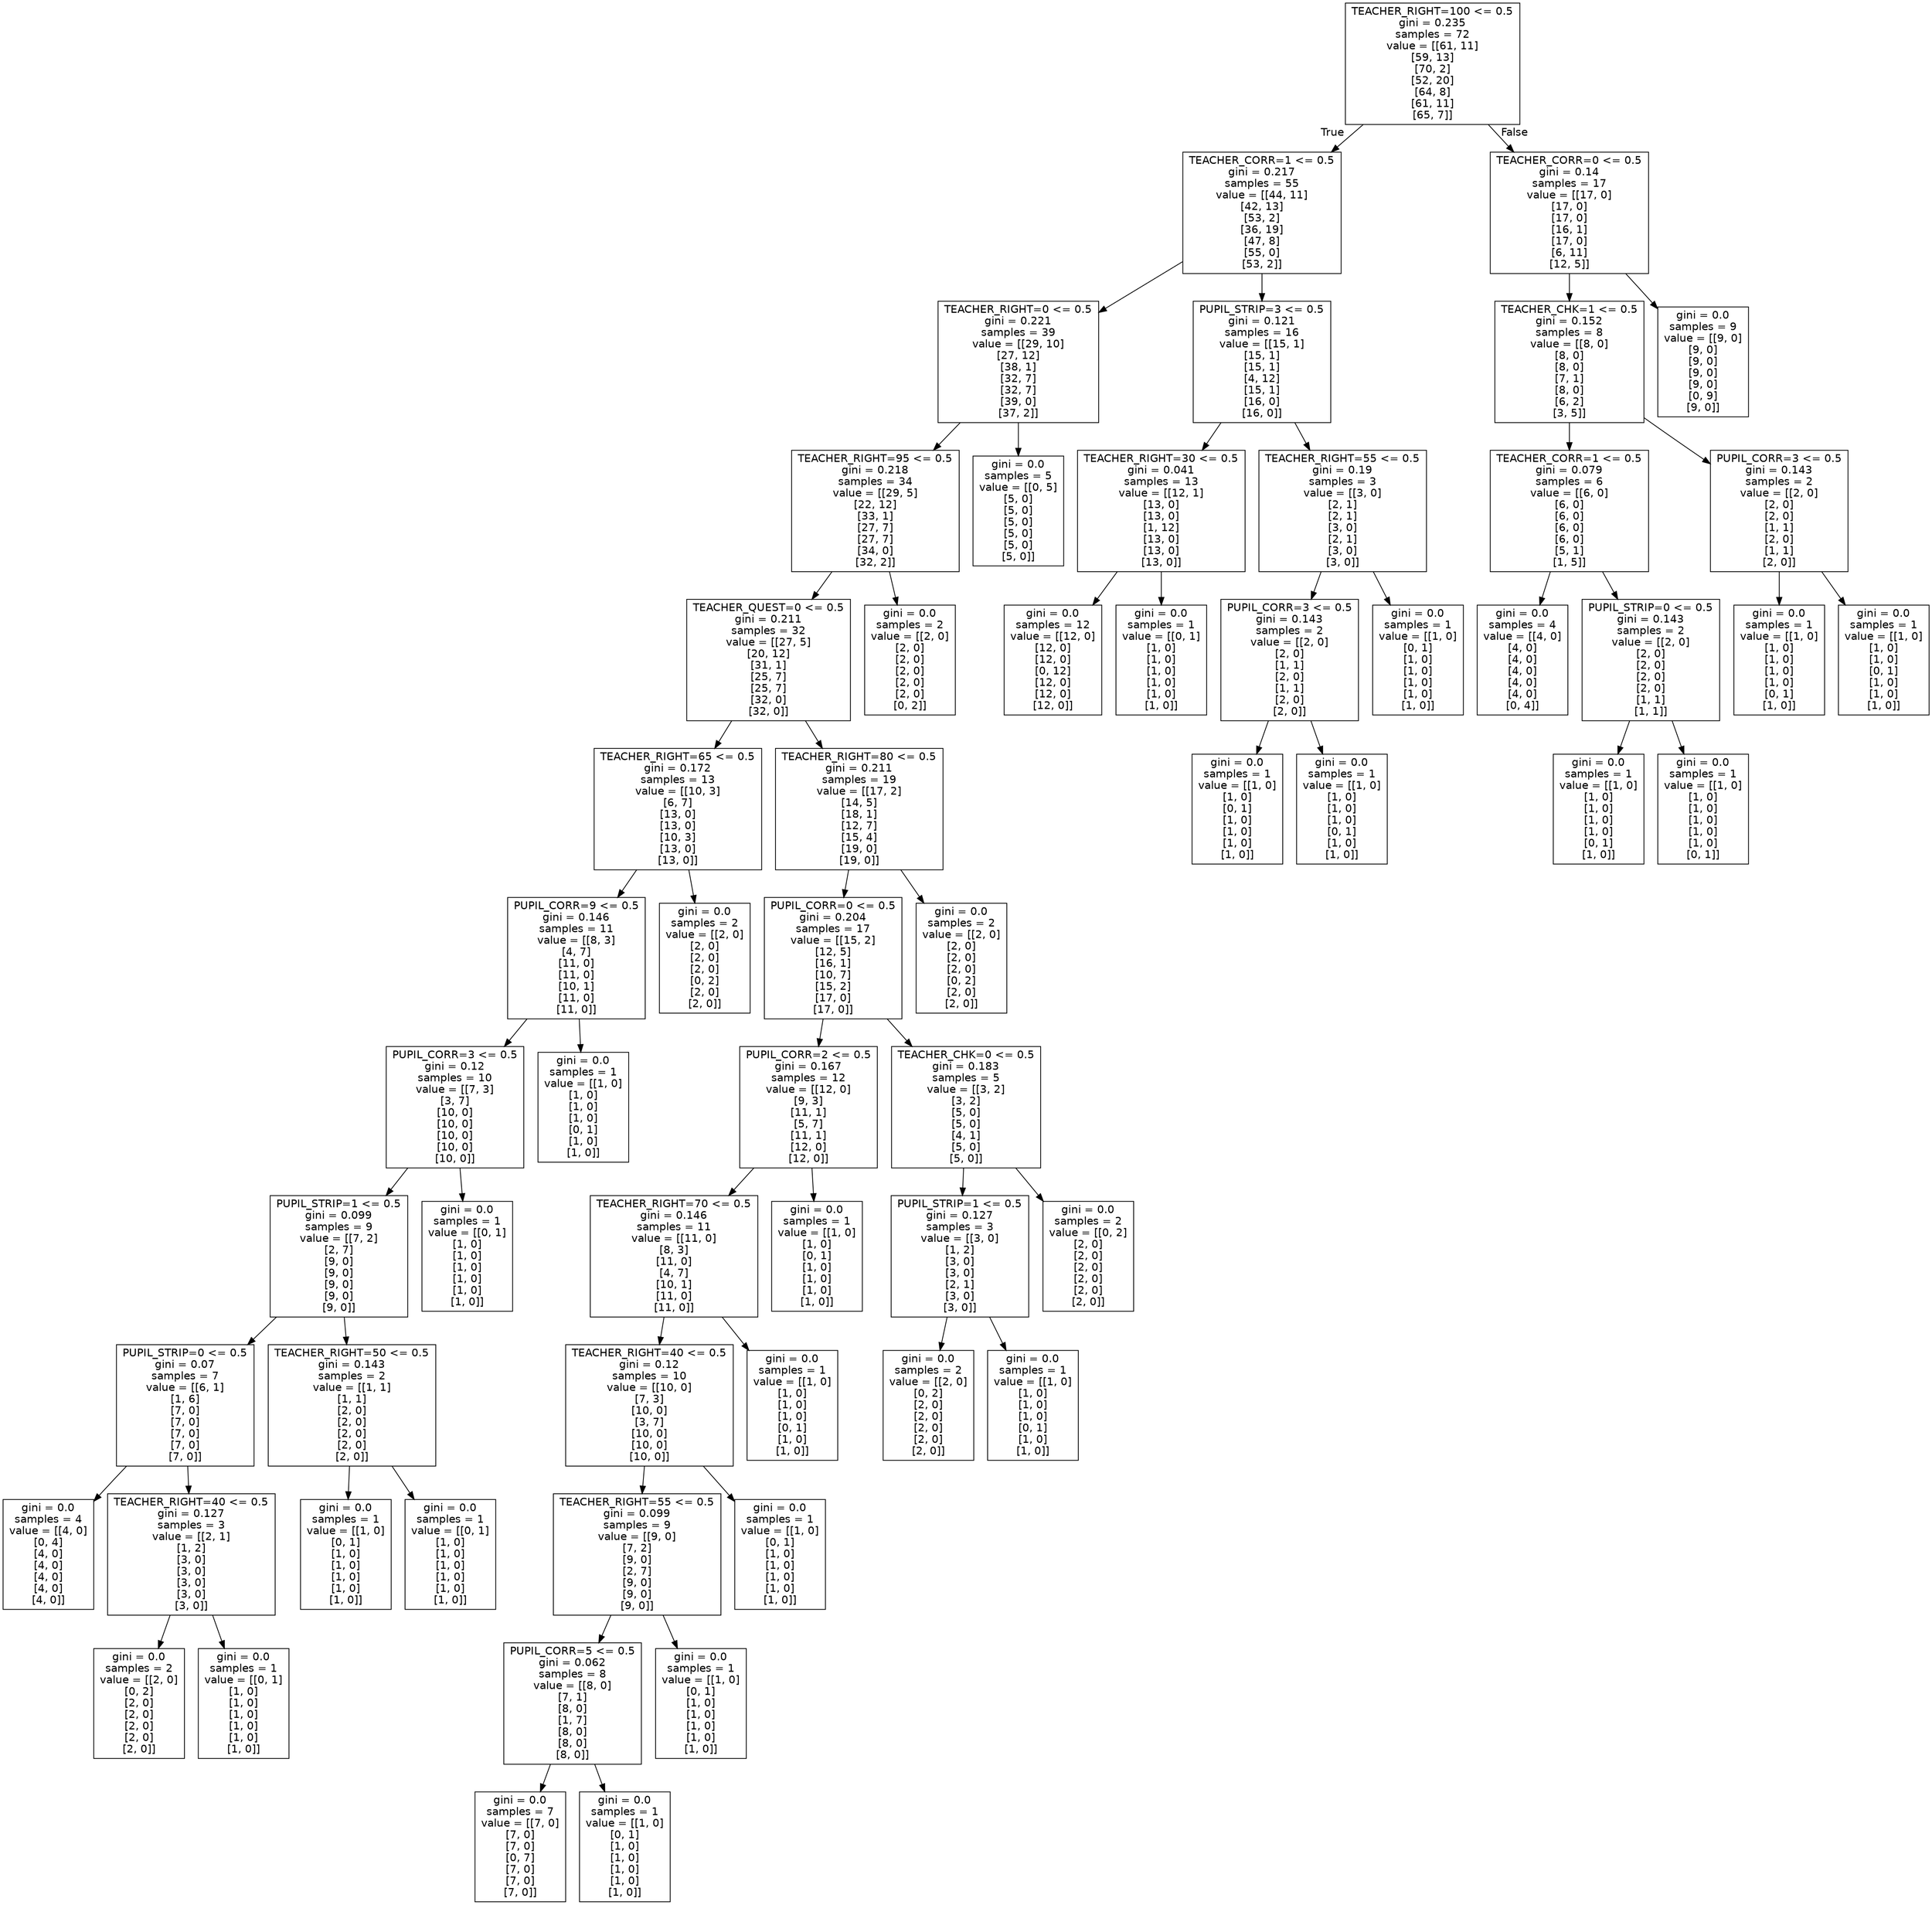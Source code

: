 digraph Tree {
node [shape=box, fontname="helvetica"] ;
edge [fontname="helvetica"] ;
0 [label="TEACHER_RIGHT=100 <= 0.5\ngini = 0.235\nsamples = 72\nvalue = [[61, 11]\n[59, 13]\n[70, 2]\n[52, 20]\n[64, 8]\n[61, 11]\n[65, 7]]"] ;
1 [label="TEACHER_CORR=1 <= 0.5\ngini = 0.217\nsamples = 55\nvalue = [[44, 11]\n[42, 13]\n[53, 2]\n[36, 19]\n[47, 8]\n[55, 0]\n[53, 2]]"] ;
0 -> 1 [labeldistance=2.5, labelangle=45, headlabel="True"] ;
2 [label="TEACHER_RIGHT=0 <= 0.5\ngini = 0.221\nsamples = 39\nvalue = [[29, 10]\n[27, 12]\n[38, 1]\n[32, 7]\n[32, 7]\n[39, 0]\n[37, 2]]"] ;
1 -> 2 ;
3 [label="TEACHER_RIGHT=95 <= 0.5\ngini = 0.218\nsamples = 34\nvalue = [[29, 5]\n[22, 12]\n[33, 1]\n[27, 7]\n[27, 7]\n[34, 0]\n[32, 2]]"] ;
2 -> 3 ;
4 [label="TEACHER_QUEST=0 <= 0.5\ngini = 0.211\nsamples = 32\nvalue = [[27, 5]\n[20, 12]\n[31, 1]\n[25, 7]\n[25, 7]\n[32, 0]\n[32, 0]]"] ;
3 -> 4 ;
5 [label="TEACHER_RIGHT=65 <= 0.5\ngini = 0.172\nsamples = 13\nvalue = [[10, 3]\n[6, 7]\n[13, 0]\n[13, 0]\n[10, 3]\n[13, 0]\n[13, 0]]"] ;
4 -> 5 ;
6 [label="PUPIL_CORR=9 <= 0.5\ngini = 0.146\nsamples = 11\nvalue = [[8, 3]\n[4, 7]\n[11, 0]\n[11, 0]\n[10, 1]\n[11, 0]\n[11, 0]]"] ;
5 -> 6 ;
7 [label="PUPIL_CORR=3 <= 0.5\ngini = 0.12\nsamples = 10\nvalue = [[7, 3]\n[3, 7]\n[10, 0]\n[10, 0]\n[10, 0]\n[10, 0]\n[10, 0]]"] ;
6 -> 7 ;
8 [label="PUPIL_STRIP=1 <= 0.5\ngini = 0.099\nsamples = 9\nvalue = [[7, 2]\n[2, 7]\n[9, 0]\n[9, 0]\n[9, 0]\n[9, 0]\n[9, 0]]"] ;
7 -> 8 ;
9 [label="PUPIL_STRIP=0 <= 0.5\ngini = 0.07\nsamples = 7\nvalue = [[6, 1]\n[1, 6]\n[7, 0]\n[7, 0]\n[7, 0]\n[7, 0]\n[7, 0]]"] ;
8 -> 9 ;
10 [label="gini = 0.0\nsamples = 4\nvalue = [[4, 0]\n[0, 4]\n[4, 0]\n[4, 0]\n[4, 0]\n[4, 0]\n[4, 0]]"] ;
9 -> 10 ;
11 [label="TEACHER_RIGHT=40 <= 0.5\ngini = 0.127\nsamples = 3\nvalue = [[2, 1]\n[1, 2]\n[3, 0]\n[3, 0]\n[3, 0]\n[3, 0]\n[3, 0]]"] ;
9 -> 11 ;
12 [label="gini = 0.0\nsamples = 2\nvalue = [[2, 0]\n[0, 2]\n[2, 0]\n[2, 0]\n[2, 0]\n[2, 0]\n[2, 0]]"] ;
11 -> 12 ;
13 [label="gini = 0.0\nsamples = 1\nvalue = [[0, 1]\n[1, 0]\n[1, 0]\n[1, 0]\n[1, 0]\n[1, 0]\n[1, 0]]"] ;
11 -> 13 ;
14 [label="TEACHER_RIGHT=50 <= 0.5\ngini = 0.143\nsamples = 2\nvalue = [[1, 1]\n[1, 1]\n[2, 0]\n[2, 0]\n[2, 0]\n[2, 0]\n[2, 0]]"] ;
8 -> 14 ;
15 [label="gini = 0.0\nsamples = 1\nvalue = [[1, 0]\n[0, 1]\n[1, 0]\n[1, 0]\n[1, 0]\n[1, 0]\n[1, 0]]"] ;
14 -> 15 ;
16 [label="gini = 0.0\nsamples = 1\nvalue = [[0, 1]\n[1, 0]\n[1, 0]\n[1, 0]\n[1, 0]\n[1, 0]\n[1, 0]]"] ;
14 -> 16 ;
17 [label="gini = 0.0\nsamples = 1\nvalue = [[0, 1]\n[1, 0]\n[1, 0]\n[1, 0]\n[1, 0]\n[1, 0]\n[1, 0]]"] ;
7 -> 17 ;
18 [label="gini = 0.0\nsamples = 1\nvalue = [[1, 0]\n[1, 0]\n[1, 0]\n[1, 0]\n[0, 1]\n[1, 0]\n[1, 0]]"] ;
6 -> 18 ;
19 [label="gini = 0.0\nsamples = 2\nvalue = [[2, 0]\n[2, 0]\n[2, 0]\n[2, 0]\n[0, 2]\n[2, 0]\n[2, 0]]"] ;
5 -> 19 ;
20 [label="TEACHER_RIGHT=80 <= 0.5\ngini = 0.211\nsamples = 19\nvalue = [[17, 2]\n[14, 5]\n[18, 1]\n[12, 7]\n[15, 4]\n[19, 0]\n[19, 0]]"] ;
4 -> 20 ;
21 [label="PUPIL_CORR=0 <= 0.5\ngini = 0.204\nsamples = 17\nvalue = [[15, 2]\n[12, 5]\n[16, 1]\n[10, 7]\n[15, 2]\n[17, 0]\n[17, 0]]"] ;
20 -> 21 ;
22 [label="PUPIL_CORR=2 <= 0.5\ngini = 0.167\nsamples = 12\nvalue = [[12, 0]\n[9, 3]\n[11, 1]\n[5, 7]\n[11, 1]\n[12, 0]\n[12, 0]]"] ;
21 -> 22 ;
23 [label="TEACHER_RIGHT=70 <= 0.5\ngini = 0.146\nsamples = 11\nvalue = [[11, 0]\n[8, 3]\n[11, 0]\n[4, 7]\n[10, 1]\n[11, 0]\n[11, 0]]"] ;
22 -> 23 ;
24 [label="TEACHER_RIGHT=40 <= 0.5\ngini = 0.12\nsamples = 10\nvalue = [[10, 0]\n[7, 3]\n[10, 0]\n[3, 7]\n[10, 0]\n[10, 0]\n[10, 0]]"] ;
23 -> 24 ;
25 [label="TEACHER_RIGHT=55 <= 0.5\ngini = 0.099\nsamples = 9\nvalue = [[9, 0]\n[7, 2]\n[9, 0]\n[2, 7]\n[9, 0]\n[9, 0]\n[9, 0]]"] ;
24 -> 25 ;
26 [label="PUPIL_CORR=5 <= 0.5\ngini = 0.062\nsamples = 8\nvalue = [[8, 0]\n[7, 1]\n[8, 0]\n[1, 7]\n[8, 0]\n[8, 0]\n[8, 0]]"] ;
25 -> 26 ;
27 [label="gini = 0.0\nsamples = 7\nvalue = [[7, 0]\n[7, 0]\n[7, 0]\n[0, 7]\n[7, 0]\n[7, 0]\n[7, 0]]"] ;
26 -> 27 ;
28 [label="gini = 0.0\nsamples = 1\nvalue = [[1, 0]\n[0, 1]\n[1, 0]\n[1, 0]\n[1, 0]\n[1, 0]\n[1, 0]]"] ;
26 -> 28 ;
29 [label="gini = 0.0\nsamples = 1\nvalue = [[1, 0]\n[0, 1]\n[1, 0]\n[1, 0]\n[1, 0]\n[1, 0]\n[1, 0]]"] ;
25 -> 29 ;
30 [label="gini = 0.0\nsamples = 1\nvalue = [[1, 0]\n[0, 1]\n[1, 0]\n[1, 0]\n[1, 0]\n[1, 0]\n[1, 0]]"] ;
24 -> 30 ;
31 [label="gini = 0.0\nsamples = 1\nvalue = [[1, 0]\n[1, 0]\n[1, 0]\n[1, 0]\n[0, 1]\n[1, 0]\n[1, 0]]"] ;
23 -> 31 ;
32 [label="gini = 0.0\nsamples = 1\nvalue = [[1, 0]\n[1, 0]\n[0, 1]\n[1, 0]\n[1, 0]\n[1, 0]\n[1, 0]]"] ;
22 -> 32 ;
33 [label="TEACHER_CHK=0 <= 0.5\ngini = 0.183\nsamples = 5\nvalue = [[3, 2]\n[3, 2]\n[5, 0]\n[5, 0]\n[4, 1]\n[5, 0]\n[5, 0]]"] ;
21 -> 33 ;
34 [label="PUPIL_STRIP=1 <= 0.5\ngini = 0.127\nsamples = 3\nvalue = [[3, 0]\n[1, 2]\n[3, 0]\n[3, 0]\n[2, 1]\n[3, 0]\n[3, 0]]"] ;
33 -> 34 ;
35 [label="gini = 0.0\nsamples = 2\nvalue = [[2, 0]\n[0, 2]\n[2, 0]\n[2, 0]\n[2, 0]\n[2, 0]\n[2, 0]]"] ;
34 -> 35 ;
36 [label="gini = 0.0\nsamples = 1\nvalue = [[1, 0]\n[1, 0]\n[1, 0]\n[1, 0]\n[0, 1]\n[1, 0]\n[1, 0]]"] ;
34 -> 36 ;
37 [label="gini = 0.0\nsamples = 2\nvalue = [[0, 2]\n[2, 0]\n[2, 0]\n[2, 0]\n[2, 0]\n[2, 0]\n[2, 0]]"] ;
33 -> 37 ;
38 [label="gini = 0.0\nsamples = 2\nvalue = [[2, 0]\n[2, 0]\n[2, 0]\n[2, 0]\n[0, 2]\n[2, 0]\n[2, 0]]"] ;
20 -> 38 ;
39 [label="gini = 0.0\nsamples = 2\nvalue = [[2, 0]\n[2, 0]\n[2, 0]\n[2, 0]\n[2, 0]\n[2, 0]\n[0, 2]]"] ;
3 -> 39 ;
40 [label="gini = 0.0\nsamples = 5\nvalue = [[0, 5]\n[5, 0]\n[5, 0]\n[5, 0]\n[5, 0]\n[5, 0]\n[5, 0]]"] ;
2 -> 40 ;
41 [label="PUPIL_STRIP=3 <= 0.5\ngini = 0.121\nsamples = 16\nvalue = [[15, 1]\n[15, 1]\n[15, 1]\n[4, 12]\n[15, 1]\n[16, 0]\n[16, 0]]"] ;
1 -> 41 ;
42 [label="TEACHER_RIGHT=30 <= 0.5\ngini = 0.041\nsamples = 13\nvalue = [[12, 1]\n[13, 0]\n[13, 0]\n[1, 12]\n[13, 0]\n[13, 0]\n[13, 0]]"] ;
41 -> 42 ;
43 [label="gini = 0.0\nsamples = 12\nvalue = [[12, 0]\n[12, 0]\n[12, 0]\n[0, 12]\n[12, 0]\n[12, 0]\n[12, 0]]"] ;
42 -> 43 ;
44 [label="gini = 0.0\nsamples = 1\nvalue = [[0, 1]\n[1, 0]\n[1, 0]\n[1, 0]\n[1, 0]\n[1, 0]\n[1, 0]]"] ;
42 -> 44 ;
45 [label="TEACHER_RIGHT=55 <= 0.5\ngini = 0.19\nsamples = 3\nvalue = [[3, 0]\n[2, 1]\n[2, 1]\n[3, 0]\n[2, 1]\n[3, 0]\n[3, 0]]"] ;
41 -> 45 ;
46 [label="PUPIL_CORR=3 <= 0.5\ngini = 0.143\nsamples = 2\nvalue = [[2, 0]\n[2, 0]\n[1, 1]\n[2, 0]\n[1, 1]\n[2, 0]\n[2, 0]]"] ;
45 -> 46 ;
47 [label="gini = 0.0\nsamples = 1\nvalue = [[1, 0]\n[1, 0]\n[0, 1]\n[1, 0]\n[1, 0]\n[1, 0]\n[1, 0]]"] ;
46 -> 47 ;
48 [label="gini = 0.0\nsamples = 1\nvalue = [[1, 0]\n[1, 0]\n[1, 0]\n[1, 0]\n[0, 1]\n[1, 0]\n[1, 0]]"] ;
46 -> 48 ;
49 [label="gini = 0.0\nsamples = 1\nvalue = [[1, 0]\n[0, 1]\n[1, 0]\n[1, 0]\n[1, 0]\n[1, 0]\n[1, 0]]"] ;
45 -> 49 ;
50 [label="TEACHER_CORR=0 <= 0.5\ngini = 0.14\nsamples = 17\nvalue = [[17, 0]\n[17, 0]\n[17, 0]\n[16, 1]\n[17, 0]\n[6, 11]\n[12, 5]]"] ;
0 -> 50 [labeldistance=2.5, labelangle=-45, headlabel="False"] ;
51 [label="TEACHER_CHK=1 <= 0.5\ngini = 0.152\nsamples = 8\nvalue = [[8, 0]\n[8, 0]\n[8, 0]\n[7, 1]\n[8, 0]\n[6, 2]\n[3, 5]]"] ;
50 -> 51 ;
52 [label="TEACHER_CORR=1 <= 0.5\ngini = 0.079\nsamples = 6\nvalue = [[6, 0]\n[6, 0]\n[6, 0]\n[6, 0]\n[6, 0]\n[5, 1]\n[1, 5]]"] ;
51 -> 52 ;
53 [label="gini = 0.0\nsamples = 4\nvalue = [[4, 0]\n[4, 0]\n[4, 0]\n[4, 0]\n[4, 0]\n[4, 0]\n[0, 4]]"] ;
52 -> 53 ;
54 [label="PUPIL_STRIP=0 <= 0.5\ngini = 0.143\nsamples = 2\nvalue = [[2, 0]\n[2, 0]\n[2, 0]\n[2, 0]\n[2, 0]\n[1, 1]\n[1, 1]]"] ;
52 -> 54 ;
55 [label="gini = 0.0\nsamples = 1\nvalue = [[1, 0]\n[1, 0]\n[1, 0]\n[1, 0]\n[1, 0]\n[0, 1]\n[1, 0]]"] ;
54 -> 55 ;
56 [label="gini = 0.0\nsamples = 1\nvalue = [[1, 0]\n[1, 0]\n[1, 0]\n[1, 0]\n[1, 0]\n[1, 0]\n[0, 1]]"] ;
54 -> 56 ;
57 [label="PUPIL_CORR=3 <= 0.5\ngini = 0.143\nsamples = 2\nvalue = [[2, 0]\n[2, 0]\n[2, 0]\n[1, 1]\n[2, 0]\n[1, 1]\n[2, 0]]"] ;
51 -> 57 ;
58 [label="gini = 0.0\nsamples = 1\nvalue = [[1, 0]\n[1, 0]\n[1, 0]\n[1, 0]\n[1, 0]\n[0, 1]\n[1, 0]]"] ;
57 -> 58 ;
59 [label="gini = 0.0\nsamples = 1\nvalue = [[1, 0]\n[1, 0]\n[1, 0]\n[0, 1]\n[1, 0]\n[1, 0]\n[1, 0]]"] ;
57 -> 59 ;
60 [label="gini = 0.0\nsamples = 9\nvalue = [[9, 0]\n[9, 0]\n[9, 0]\n[9, 0]\n[9, 0]\n[0, 9]\n[9, 0]]"] ;
50 -> 60 ;
}